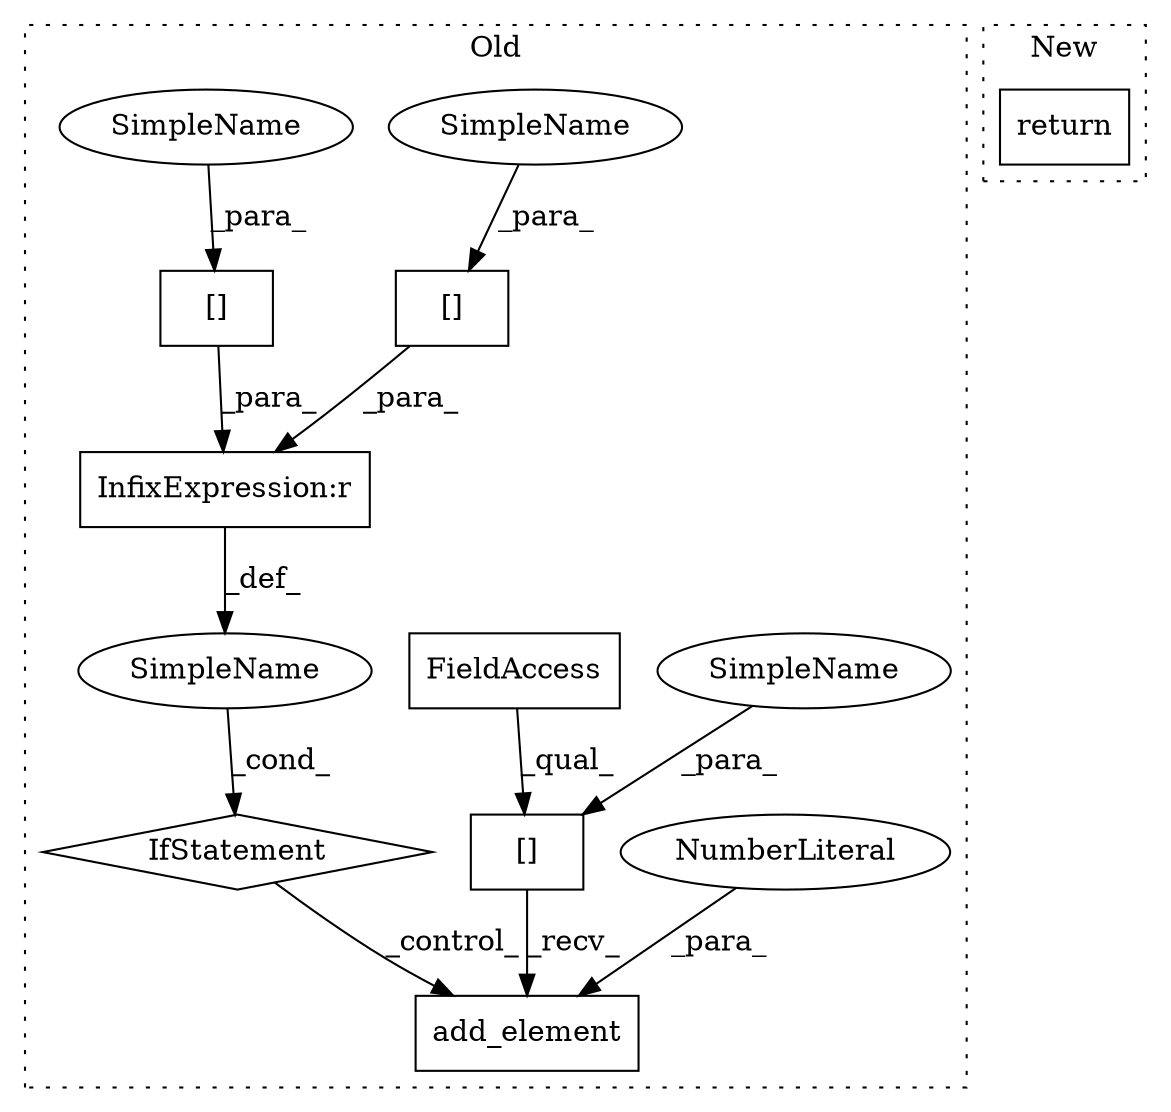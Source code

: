 digraph G {
subgraph cluster0 {
1 [label="add_element" a="32" s="3485,3498" l="12,1" shape="box"];
3 [label="[]" a="2" s="3462,3483" l="20,1" shape="box"];
4 [label="InfixExpression:r" a="27" s="3432" l="4" shape="box"];
5 [label="[]" a="2" s="3436,3439" l="2,1" shape="box"];
6 [label="NumberLiteral" a="34" s="3497" l="1" shape="ellipse"];
7 [label="[]" a="2" s="3425,3431" l="5,1" shape="box"];
8 [label="SimpleName" a="42" s="" l="" shape="ellipse"];
9 [label="IfStatement" a="25" s="3421,3440" l="4,2" shape="diamond"];
10 [label="FieldAccess" a="22" s="3462" l="19" shape="box"];
11 [label="SimpleName" a="42" s="3430" l="1" shape="ellipse"];
12 [label="SimpleName" a="42" s="3438" l="1" shape="ellipse"];
13 [label="SimpleName" a="42" s="3482" l="1" shape="ellipse"];
label = "Old";
style="dotted";
}
subgraph cluster1 {
2 [label="return" a="41" s="4355" l="7" shape="box"];
label = "New";
style="dotted";
}
3 -> 1 [label="_recv_"];
4 -> 8 [label="_def_"];
5 -> 4 [label="_para_"];
6 -> 1 [label="_para_"];
7 -> 4 [label="_para_"];
8 -> 9 [label="_cond_"];
9 -> 1 [label="_control_"];
10 -> 3 [label="_qual_"];
11 -> 7 [label="_para_"];
12 -> 5 [label="_para_"];
13 -> 3 [label="_para_"];
}